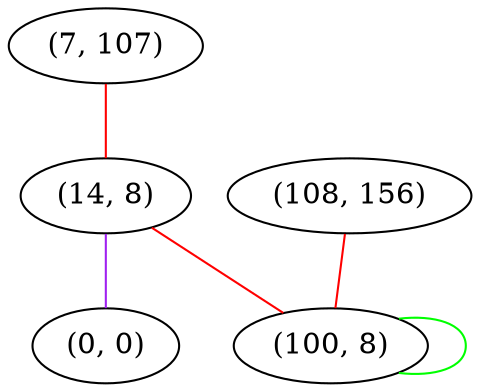 graph "" {
"(7, 107)";
"(108, 156)";
"(14, 8)";
"(0, 0)";
"(100, 8)";
"(7, 107)" -- "(14, 8)"  [color=red, key=0, weight=1];
"(108, 156)" -- "(100, 8)"  [color=red, key=0, weight=1];
"(14, 8)" -- "(0, 0)"  [color=purple, key=0, weight=4];
"(14, 8)" -- "(100, 8)"  [color=red, key=0, weight=1];
"(100, 8)" -- "(100, 8)"  [color=green, key=0, weight=2];
}
